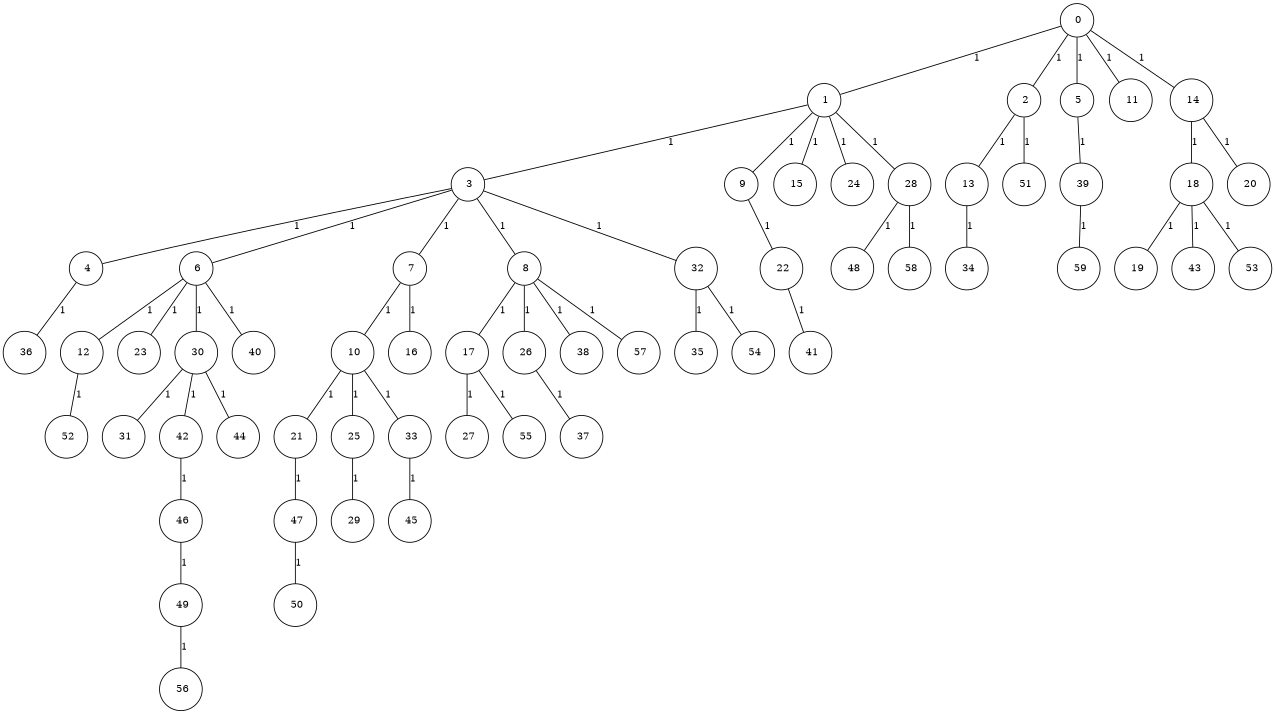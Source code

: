 graph G {
size="8.5,11;"
ratio = "expand;"
fixedsize="true;"
overlap="scale;"
node[shape=circle,width=.12,hight=.12,fontsize=12]
edge[fontsize=12]

0[label=" 0" color=black, pos="2.4723634,2.512128!"];
1[label=" 1" color=black, pos="1.6838047,0.027291023!"];
2[label=" 2" color=black, pos="0.11170418,1.7767351!"];
3[label=" 3" color=black, pos="2.6895914,0.99686589!"];
4[label=" 4" color=black, pos="2.3667242,2.8814218!"];
5[label=" 5" color=black, pos="2.3144514,0.69067197!"];
6[label=" 6" color=black, pos="2.7407439,1.4787862!"];
7[label=" 7" color=black, pos="1.9122109,2.0264881!"];
8[label=" 8" color=black, pos="1.6170214,1.3485302!"];
9[label=" 9" color=black, pos="1.5608673,1.5045758!"];
10[label=" 10" color=black, pos="1.0341431,0.014643825!"];
11[label=" 11" color=black, pos="1.4574915,0.5071401!"];
12[label=" 12" color=black, pos="0.95225483,0.16534816!"];
13[label=" 13" color=black, pos="2.4900344,0.77726482!"];
14[label=" 14" color=black, pos="2.8091304,2.3708288!"];
15[label=" 15" color=black, pos="2.7107048,2.1059158!"];
16[label=" 16" color=black, pos="2.9359329,1.6285524!"];
17[label=" 17" color=black, pos="1.8302671,2.1693717!"];
18[label=" 18" color=black, pos="0.41443911,0.58814475!"];
19[label=" 19" color=black, pos="2.1955252,2.6961462!"];
20[label=" 20" color=black, pos="2.4838467,2.4144863!"];
21[label=" 21" color=black, pos="0.71751449,2.2046593!"];
22[label=" 22" color=black, pos="2.4478021,2.2479863!"];
23[label=" 23" color=black, pos="2.9728049,2.4862332!"];
24[label=" 24" color=black, pos="0.80834799,0.40553794!"];
25[label=" 25" color=black, pos="1.2479138,1.5030254!"];
26[label=" 26" color=black, pos="2.7589251,2.5342835!"];
27[label=" 27" color=black, pos="1.186455,1.1022304!"];
28[label=" 28" color=black, pos="1.091924,0.64418277!"];
29[label=" 29" color=black, pos="1.7084677,0.33608344!"];
30[label=" 30" color=black, pos="0.42433011,0.31477673!"];
31[label=" 31" color=black, pos="0.93797179,2.3058727!"];
32[label=" 32" color=black, pos="2.9157955,0.3849349!"];
33[label=" 33" color=black, pos="0.28632029,1.8260622!"];
34[label=" 34" color=black, pos="1.9791304,2.9996957!"];
35[label=" 35" color=black, pos="1.5907753,1.835887!"];
36[label=" 36" color=black, pos="2.6186427,0.49213789!"];
37[label=" 37" color=black, pos="1.3289119,0.48338032!"];
38[label=" 38" color=black, pos="2.4122911,0.15037697!"];
39[label=" 39" color=black, pos="2.5991669,2.0965826!"];
40[label=" 40" color=black, pos="0.16766038,2.6786717!"];
41[label=" 41" color=black, pos="2.3694778,2.4992261!"];
42[label=" 42" color=black, pos="2.8650795,2.5141935!"];
43[label=" 43" color=black, pos="2.6008479,2.1385543!"];
44[label=" 44" color=black, pos="1.8301504,0.54660115!"];
45[label=" 45" color=black, pos="0.45891347,0.91230429!"];
46[label=" 46" color=black, pos="0.82813852,0.22146738!"];
47[label=" 47" color=black, pos="1.518931,2.9422679!"];
48[label=" 48" color=black, pos="1.7995675,0.14057203!"];
49[label=" 49" color=black, pos="0.12567341,2.5176535!"];
50[label=" 50" color=black, pos="1.1387199,1.4466078!"];
51[label=" 51" color=black, pos="1.3819277,2.9590585!"];
52[label=" 52" color=black, pos="0.21585424,1.3711404!"];
53[label=" 53" color=black, pos="1.5356411,0.54597224!"];
54[label=" 54" color=black, pos="0.34612593,1.7910851!"];
55[label=" 55" color=black, pos="2.0854896,0.55164826!"];
56[label=" 56" color=black, pos="1.3542925,2.0541025!"];
57[label=" 57" color=black, pos="1.3320184,2.4707189!"];
58[label=" 58" color=black, pos="2.6036031,0.21030613!"];
59[label=" 59" color=black, pos="0.5024888,2.1976089!"];
0--1[label="1"]
0--2[label="1"]
0--5[label="1"]
0--11[label="1"]
0--14[label="1"]
1--3[label="1"]
1--9[label="1"]
1--15[label="1"]
1--24[label="1"]
1--28[label="1"]
2--13[label="1"]
2--51[label="1"]
3--4[label="1"]
3--6[label="1"]
3--7[label="1"]
3--8[label="1"]
3--32[label="1"]
4--36[label="1"]
5--39[label="1"]
6--12[label="1"]
6--23[label="1"]
6--30[label="1"]
6--40[label="1"]
7--10[label="1"]
7--16[label="1"]
8--17[label="1"]
8--26[label="1"]
8--38[label="1"]
8--57[label="1"]
9--22[label="1"]
10--21[label="1"]
10--25[label="1"]
10--33[label="1"]
12--52[label="1"]
13--34[label="1"]
14--18[label="1"]
14--20[label="1"]
17--27[label="1"]
17--55[label="1"]
18--19[label="1"]
18--43[label="1"]
18--53[label="1"]
21--47[label="1"]
22--41[label="1"]
25--29[label="1"]
26--37[label="1"]
28--48[label="1"]
28--58[label="1"]
30--31[label="1"]
30--42[label="1"]
30--44[label="1"]
32--35[label="1"]
32--54[label="1"]
33--45[label="1"]
39--59[label="1"]
42--46[label="1"]
46--49[label="1"]
47--50[label="1"]
49--56[label="1"]

}
